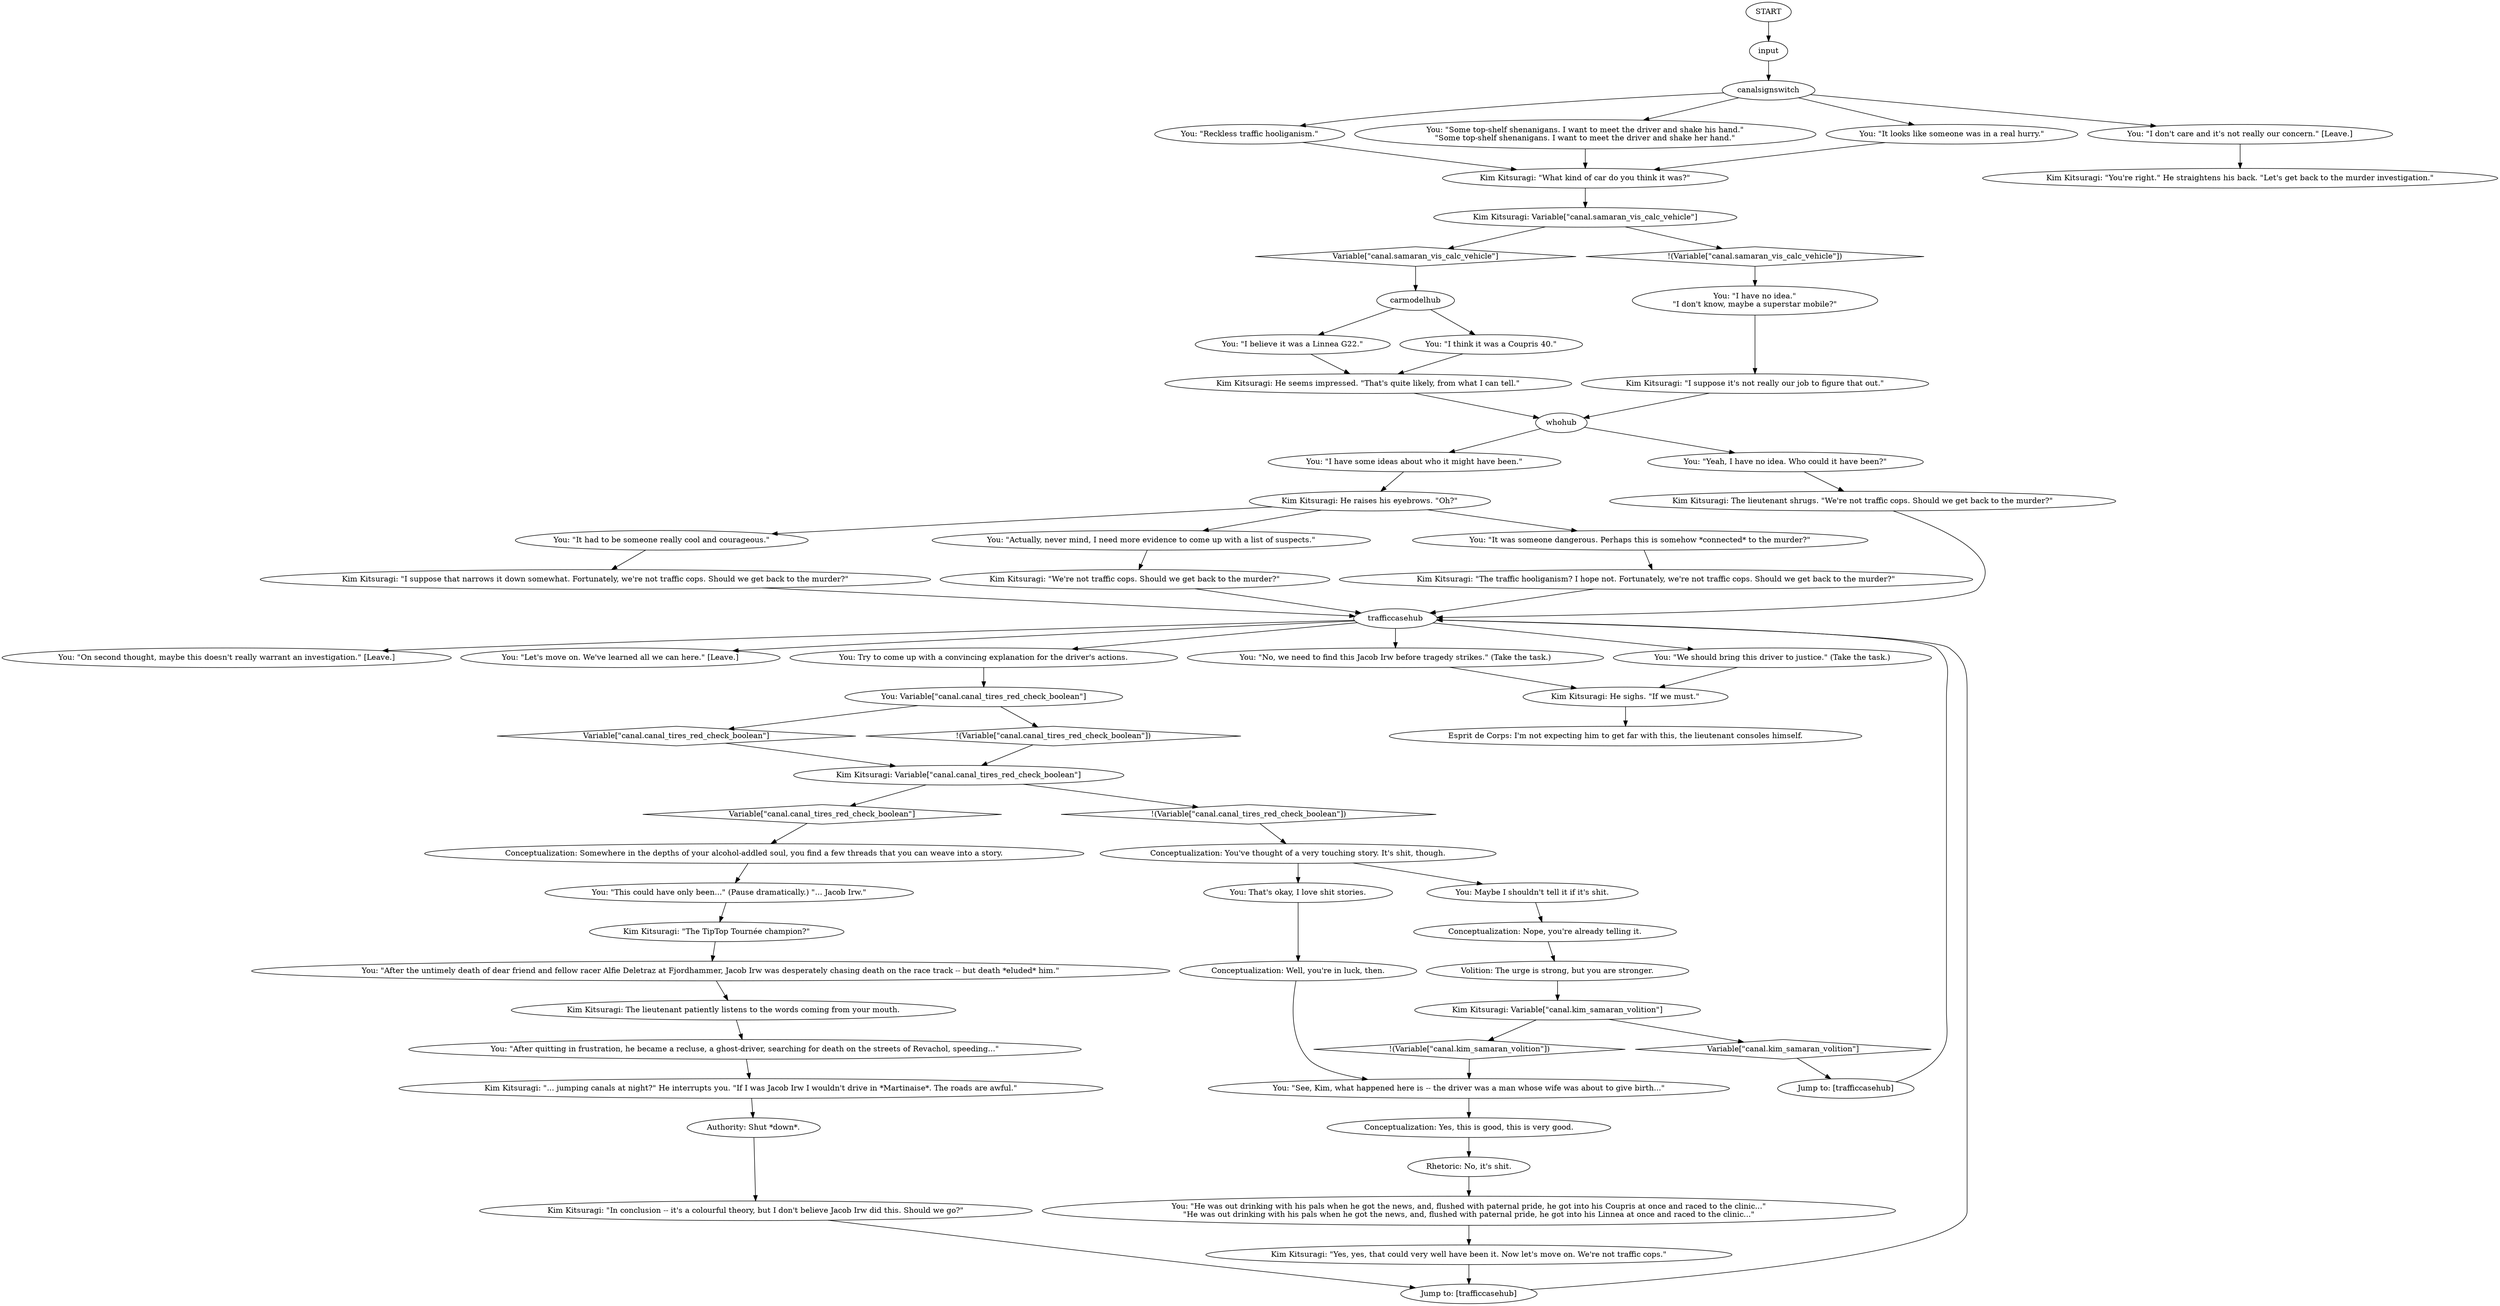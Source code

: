 # KIM SWITCH / SAMARAN BUTTER
# Kim asks you what you think might have happened at the canal.
# ==================================================
digraph G {
	  0 [label="START"];
	  1 [label="input"];
	  2 [label="You: \"Reckless traffic hooliganism.\""];
	  3 [label="You: \"Some top-shelf shenanigans. I want to meet the driver and shake his hand.\"\n\"Some top-shelf shenanigans. I want to meet the driver and shake her hand.\""];
	  4 [label="You: \"On second thought, maybe this doesn't really warrant an investigation.\" [Leave.]"];
	  5 [label="whohub"];
	  6 [label="Kim Kitsuragi: \"The traffic hooliganism? I hope not. Fortunately, we're not traffic cops. Should we get back to the murder?\""];
	  7 [label="trafficcasehub"];
	  8 [label="You: \"See, Kim, what happened here is -- the driver was a man whose wife was about to give birth...\""];
	  9 [label="You: \"It had to be someone really cool and courageous.\""];
	  10 [label="Esprit de Corps: I'm not expecting him to get far with this, the lieutenant consoles himself."];
	  11 [label="Kim Kitsuragi: \"You're right.\" He straightens his back. \"Let's get back to the murder investigation.\""];
	  12 [label="You: \"Actually, never mind, I need more evidence to come up with a list of suspects.\""];
	  13 [label="You: \"Let's move on. We've learned all we can here.\" [Leave.]"];
	  14 [label="Kim Kitsuragi: Variable[\"canal.kim_samaran_volition\"]"];
	  15 [label="Variable[\"canal.kim_samaran_volition\"]", shape=diamond];
	  16 [label="!(Variable[\"canal.kim_samaran_volition\"])", shape=diamond];
	  17 [label="You: \"I believe it was a Linnea G22.\""];
	  18 [label="You: \"I have no idea.\"\n\"I don't know, maybe a superstar mobile?\""];
	  19 [label="Kim Kitsuragi: \"I suppose it's not really our job to figure that out.\""];
	  20 [label="You: \"I don't care and it's not really our concern.\" [Leave.]"];
	  21 [label="You: That's okay, I love shit stories."];
	  22 [label="Conceptualization: Well, you're in luck, then."];
	  23 [label="Kim Kitsuragi: \"I suppose that narrows it down somewhat. Fortunately, we're not traffic cops. Should we get back to the murder?\""];
	  24 [label="You: Try to come up with a convincing explanation for the driver's actions."];
	  25 [label="You: Variable[\"canal.canal_tires_red_check_boolean\"]"];
	  26 [label="Variable[\"canal.canal_tires_red_check_boolean\"]", shape=diamond];
	  27 [label="!(Variable[\"canal.canal_tires_red_check_boolean\"])", shape=diamond];
	  28 [label="You: \"After quitting in frustration, he became a recluse, a ghost-driver, searching for death on the streets of Revachol, speeding...\""];
	  29 [label="Authority: Shut *down*."];
	  30 [label="Kim Kitsuragi: He seems impressed. \"That's quite likely, from what I can tell.\""];
	  31 [label="Jump to: [trafficcasehub]"];
	  32 [label="You: \"It was someone dangerous. Perhaps this is somehow *connected* to the murder?\""];
	  33 [label="Kim Kitsuragi: \"We're not traffic cops. Should we get back to the murder?\""];
	  34 [label="Kim Kitsuragi: Variable[\"canal.canal_tires_red_check_boolean\"]"];
	  35 [label="Variable[\"canal.canal_tires_red_check_boolean\"]", shape=diamond];
	  36 [label="!(Variable[\"canal.canal_tires_red_check_boolean\"])", shape=diamond];
	  37 [label="Conceptualization: Somewhere in the depths of your alcohol-addled soul, you find a few threads that you can weave into a story."];
	  38 [label="Kim Kitsuragi: \"What kind of car do you think it was?\""];
	  39 [label="Kim Kitsuragi: He raises his eyebrows. \"Oh?\""];
	  40 [label="carmodelhub"];
	  41 [label="You: \"I have some ideas about who it might have been.\""];
	  42 [label="Kim Kitsuragi: \"In conclusion -- it's a colourful theory, but I don't believe Jacob Irw did this. Should we go?\""];
	  43 [label="You: \"I think it was a Coupris 40.\""];
	  44 [label="You: \"It looks like someone was in a real hurry.\""];
	  45 [label="You: \"He was out drinking with his pals when he got the news, and, flushed with paternal pride, he got into his Coupris at once and raced to the clinic...\"\n\"He was out drinking with his pals when he got the news, and, flushed with paternal pride, he got into his Linnea at once and raced to the clinic...\""];
	  46 [label="Kim Kitsuragi: He sighs. \"If we must.\""];
	  47 [label="Kim Kitsuragi: \"The TipTop Tournée champion?\""];
	  48 [label="You: \"Yeah, I have no idea. Who could it have been?\""];
	  49 [label="Kim Kitsuragi: The lieutenant shrugs. \"We're not traffic cops. Should we get back to the murder?\""];
	  50 [label="Kim Kitsuragi: \"Yes, yes, that could very well have been it. Now let's move on. We're not traffic cops.\""];
	  51 [label="Conceptualization: You've thought of a very touching story. It's shit, though."];
	  52 [label="You: \"No, we need to find this Jacob Irw before tragedy strikes.\" (Take the task.)"];
	  53 [label="Jump to: [trafficcasehub]"];
	  54 [label="Kim Kitsuragi: \"... jumping canals at night?\" He interrupts you. \"If I was Jacob Irw I wouldn't drive in *Martinaise*. The roads are awful.\""];
	  55 [label="Kim Kitsuragi: The lieutenant patiently listens to the words coming from your mouth."];
	  56 [label="You: \"We should bring this driver to justice.\" (Take the task.)"];
	  57 [label="Kim Kitsuragi: Variable[\"canal.samaran_vis_calc_vehicle\"]"];
	  58 [label="Variable[\"canal.samaran_vis_calc_vehicle\"]", shape=diamond];
	  59 [label="!(Variable[\"canal.samaran_vis_calc_vehicle\"])", shape=diamond];
	  60 [label="You: Maybe I shouldn't tell it if it's shit."];
	  61 [label="Conceptualization: Yes, this is good, this is very good."];
	  62 [label="Conceptualization: Nope, you're already telling it."];
	  63 [label="Volition: The urge is strong, but you are stronger."];
	  64 [label="canalsignswitch"];
	  65 [label="You: \"After the untimely death of dear friend and fellow racer Alfie Deletraz at Fjordhammer, Jacob Irw was desperately chasing death on the race track -- but death *eluded* him.\""];
	  66 [label="Rhetoric: No, it's shit."];
	  67 [label="You: \"This could have only been...\" (Pause dramatically.) \"... Jacob Irw.\""];
	  0 -> 1
	  1 -> 64
	  2 -> 38
	  3 -> 38
	  5 -> 48
	  5 -> 41
	  6 -> 7
	  7 -> 4
	  7 -> 13
	  7 -> 52
	  7 -> 24
	  7 -> 56
	  8 -> 61
	  9 -> 23
	  12 -> 33
	  14 -> 16
	  14 -> 15
	  15 -> 31
	  16 -> 8
	  17 -> 30
	  18 -> 19
	  19 -> 5
	  20 -> 11
	  21 -> 22
	  22 -> 8
	  23 -> 7
	  24 -> 25
	  25 -> 26
	  25 -> 27
	  26 -> 34
	  27 -> 34
	  28 -> 54
	  29 -> 42
	  30 -> 5
	  31 -> 7
	  32 -> 6
	  33 -> 7
	  34 -> 35
	  34 -> 36
	  35 -> 37
	  36 -> 51
	  37 -> 67
	  38 -> 57
	  39 -> 32
	  39 -> 9
	  39 -> 12
	  40 -> 17
	  40 -> 43
	  41 -> 39
	  42 -> 53
	  43 -> 30
	  44 -> 38
	  45 -> 50
	  46 -> 10
	  47 -> 65
	  48 -> 49
	  49 -> 7
	  50 -> 53
	  51 -> 60
	  51 -> 21
	  52 -> 46
	  53 -> 7
	  54 -> 29
	  55 -> 28
	  56 -> 46
	  57 -> 58
	  57 -> 59
	  58 -> 40
	  59 -> 18
	  60 -> 62
	  61 -> 66
	  62 -> 63
	  63 -> 14
	  64 -> 2
	  64 -> 3
	  64 -> 44
	  64 -> 20
	  65 -> 55
	  66 -> 45
	  67 -> 47
}


